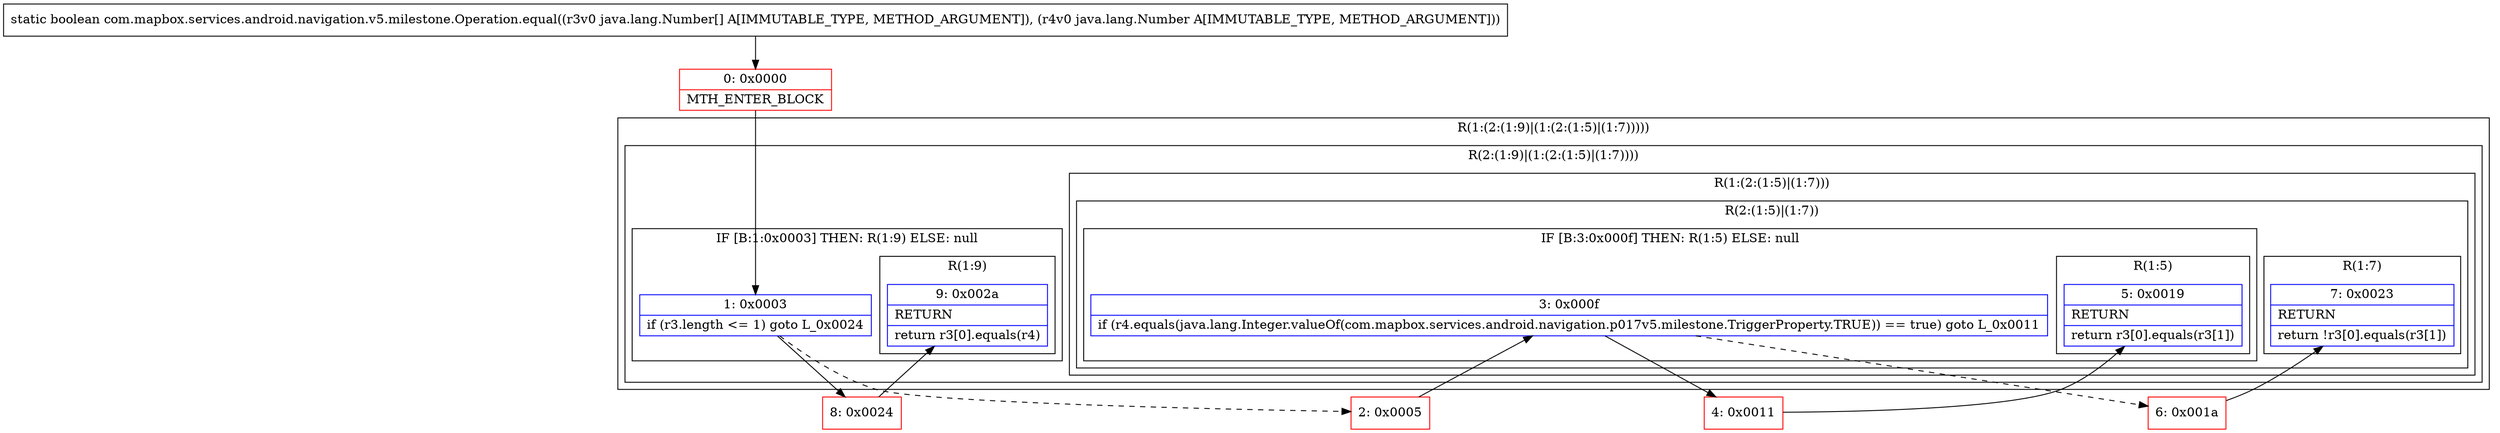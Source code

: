 digraph "CFG forcom.mapbox.services.android.navigation.v5.milestone.Operation.equal([Ljava\/lang\/Number;Ljava\/lang\/Number;)Z" {
subgraph cluster_Region_495975274 {
label = "R(1:(2:(1:9)|(1:(2:(1:5)|(1:7)))))";
node [shape=record,color=blue];
subgraph cluster_Region_96713055 {
label = "R(2:(1:9)|(1:(2:(1:5)|(1:7))))";
node [shape=record,color=blue];
subgraph cluster_IfRegion_719865280 {
label = "IF [B:1:0x0003] THEN: R(1:9) ELSE: null";
node [shape=record,color=blue];
Node_1 [shape=record,label="{1\:\ 0x0003|if (r3.length \<= 1) goto L_0x0024\l}"];
subgraph cluster_Region_1247650616 {
label = "R(1:9)";
node [shape=record,color=blue];
Node_9 [shape=record,label="{9\:\ 0x002a|RETURN\l|return r3[0].equals(r4)\l}"];
}
}
subgraph cluster_Region_686511538 {
label = "R(1:(2:(1:5)|(1:7)))";
node [shape=record,color=blue];
subgraph cluster_Region_813303985 {
label = "R(2:(1:5)|(1:7))";
node [shape=record,color=blue];
subgraph cluster_IfRegion_1481936187 {
label = "IF [B:3:0x000f] THEN: R(1:5) ELSE: null";
node [shape=record,color=blue];
Node_3 [shape=record,label="{3\:\ 0x000f|if (r4.equals(java.lang.Integer.valueOf(com.mapbox.services.android.navigation.p017v5.milestone.TriggerProperty.TRUE)) == true) goto L_0x0011\l}"];
subgraph cluster_Region_2142744938 {
label = "R(1:5)";
node [shape=record,color=blue];
Node_5 [shape=record,label="{5\:\ 0x0019|RETURN\l|return r3[0].equals(r3[1])\l}"];
}
}
subgraph cluster_Region_218316267 {
label = "R(1:7)";
node [shape=record,color=blue];
Node_7 [shape=record,label="{7\:\ 0x0023|RETURN\l|return !r3[0].equals(r3[1])\l}"];
}
}
}
}
}
Node_0 [shape=record,color=red,label="{0\:\ 0x0000|MTH_ENTER_BLOCK\l}"];
Node_2 [shape=record,color=red,label="{2\:\ 0x0005}"];
Node_4 [shape=record,color=red,label="{4\:\ 0x0011}"];
Node_6 [shape=record,color=red,label="{6\:\ 0x001a}"];
Node_8 [shape=record,color=red,label="{8\:\ 0x0024}"];
MethodNode[shape=record,label="{static boolean com.mapbox.services.android.navigation.v5.milestone.Operation.equal((r3v0 java.lang.Number[] A[IMMUTABLE_TYPE, METHOD_ARGUMENT]), (r4v0 java.lang.Number A[IMMUTABLE_TYPE, METHOD_ARGUMENT])) }"];
MethodNode -> Node_0;
Node_1 -> Node_2[style=dashed];
Node_1 -> Node_8;
Node_3 -> Node_4;
Node_3 -> Node_6[style=dashed];
Node_0 -> Node_1;
Node_2 -> Node_3;
Node_4 -> Node_5;
Node_6 -> Node_7;
Node_8 -> Node_9;
}

